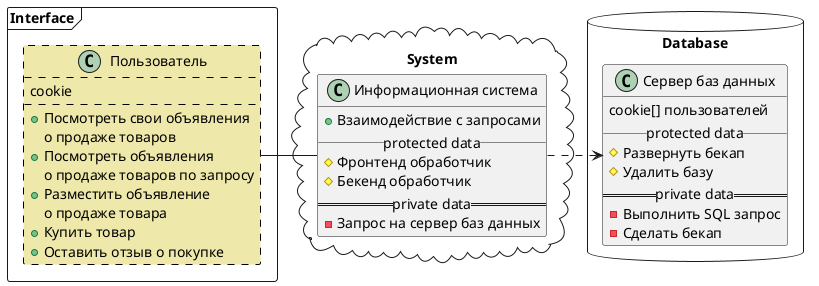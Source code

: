 @startuml SIA_13_2
package Interface <<Frame>> {
    class Пользователь #PaleGoldenRod ##[dashed]Black {
    {field} cookie
    {method} + Посмотреть свои объявления
    {method} о продаже товаров
    {method} + Посмотреть объявления
    {method} о продаже товаров по запросу
    {method} + Разместить объявление
    {method} о продаже товара
    {method} + Купить товар
    {method} + Оставить отзыв о покупке
    }
}
package System <<Cloud>> {
    class "Информационная система" {
    {method} + Взаимодействие с запросами
    __ protected data __
    {method} # Фронтенд обработчик
    {method} # Бекенд обработчик
    == private data ==
    {method} - Запрос на сервер баз данных
    }
}

package Database <<Database>> {
    class "Сервер баз данных" {
    cookie[] пользователей
    __ protected data __
    {method} # Развернуть бекап
    {method} # Удалить базу
    == private data ==
    {method} - Выполнить SQL запрос
    {method} - Сделать бекап
    }
}

Пользователь -right- "Информационная система"
"Сервер баз данных" <.right. "Информационная система"
@enduml